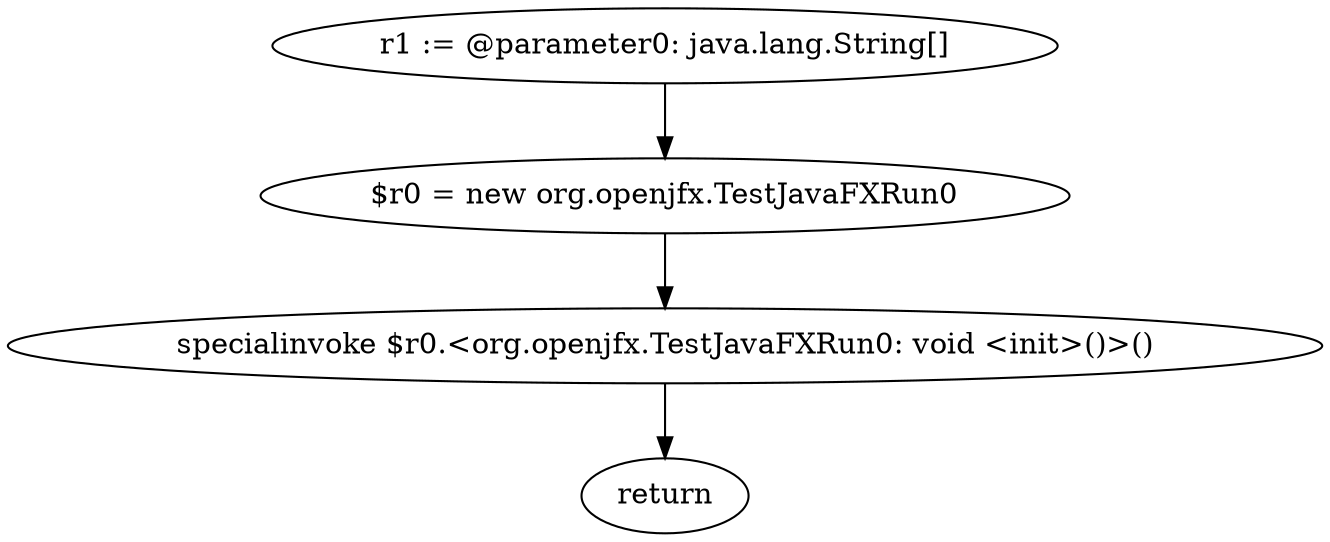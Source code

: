digraph "unitGraph" {
    "r1 := @parameter0: java.lang.String[]"
    "$r0 = new org.openjfx.TestJavaFXRun0"
    "specialinvoke $r0.<org.openjfx.TestJavaFXRun0: void <init>()>()"
    "return"
    "r1 := @parameter0: java.lang.String[]"->"$r0 = new org.openjfx.TestJavaFXRun0";
    "$r0 = new org.openjfx.TestJavaFXRun0"->"specialinvoke $r0.<org.openjfx.TestJavaFXRun0: void <init>()>()";
    "specialinvoke $r0.<org.openjfx.TestJavaFXRun0: void <init>()>()"->"return";
}
